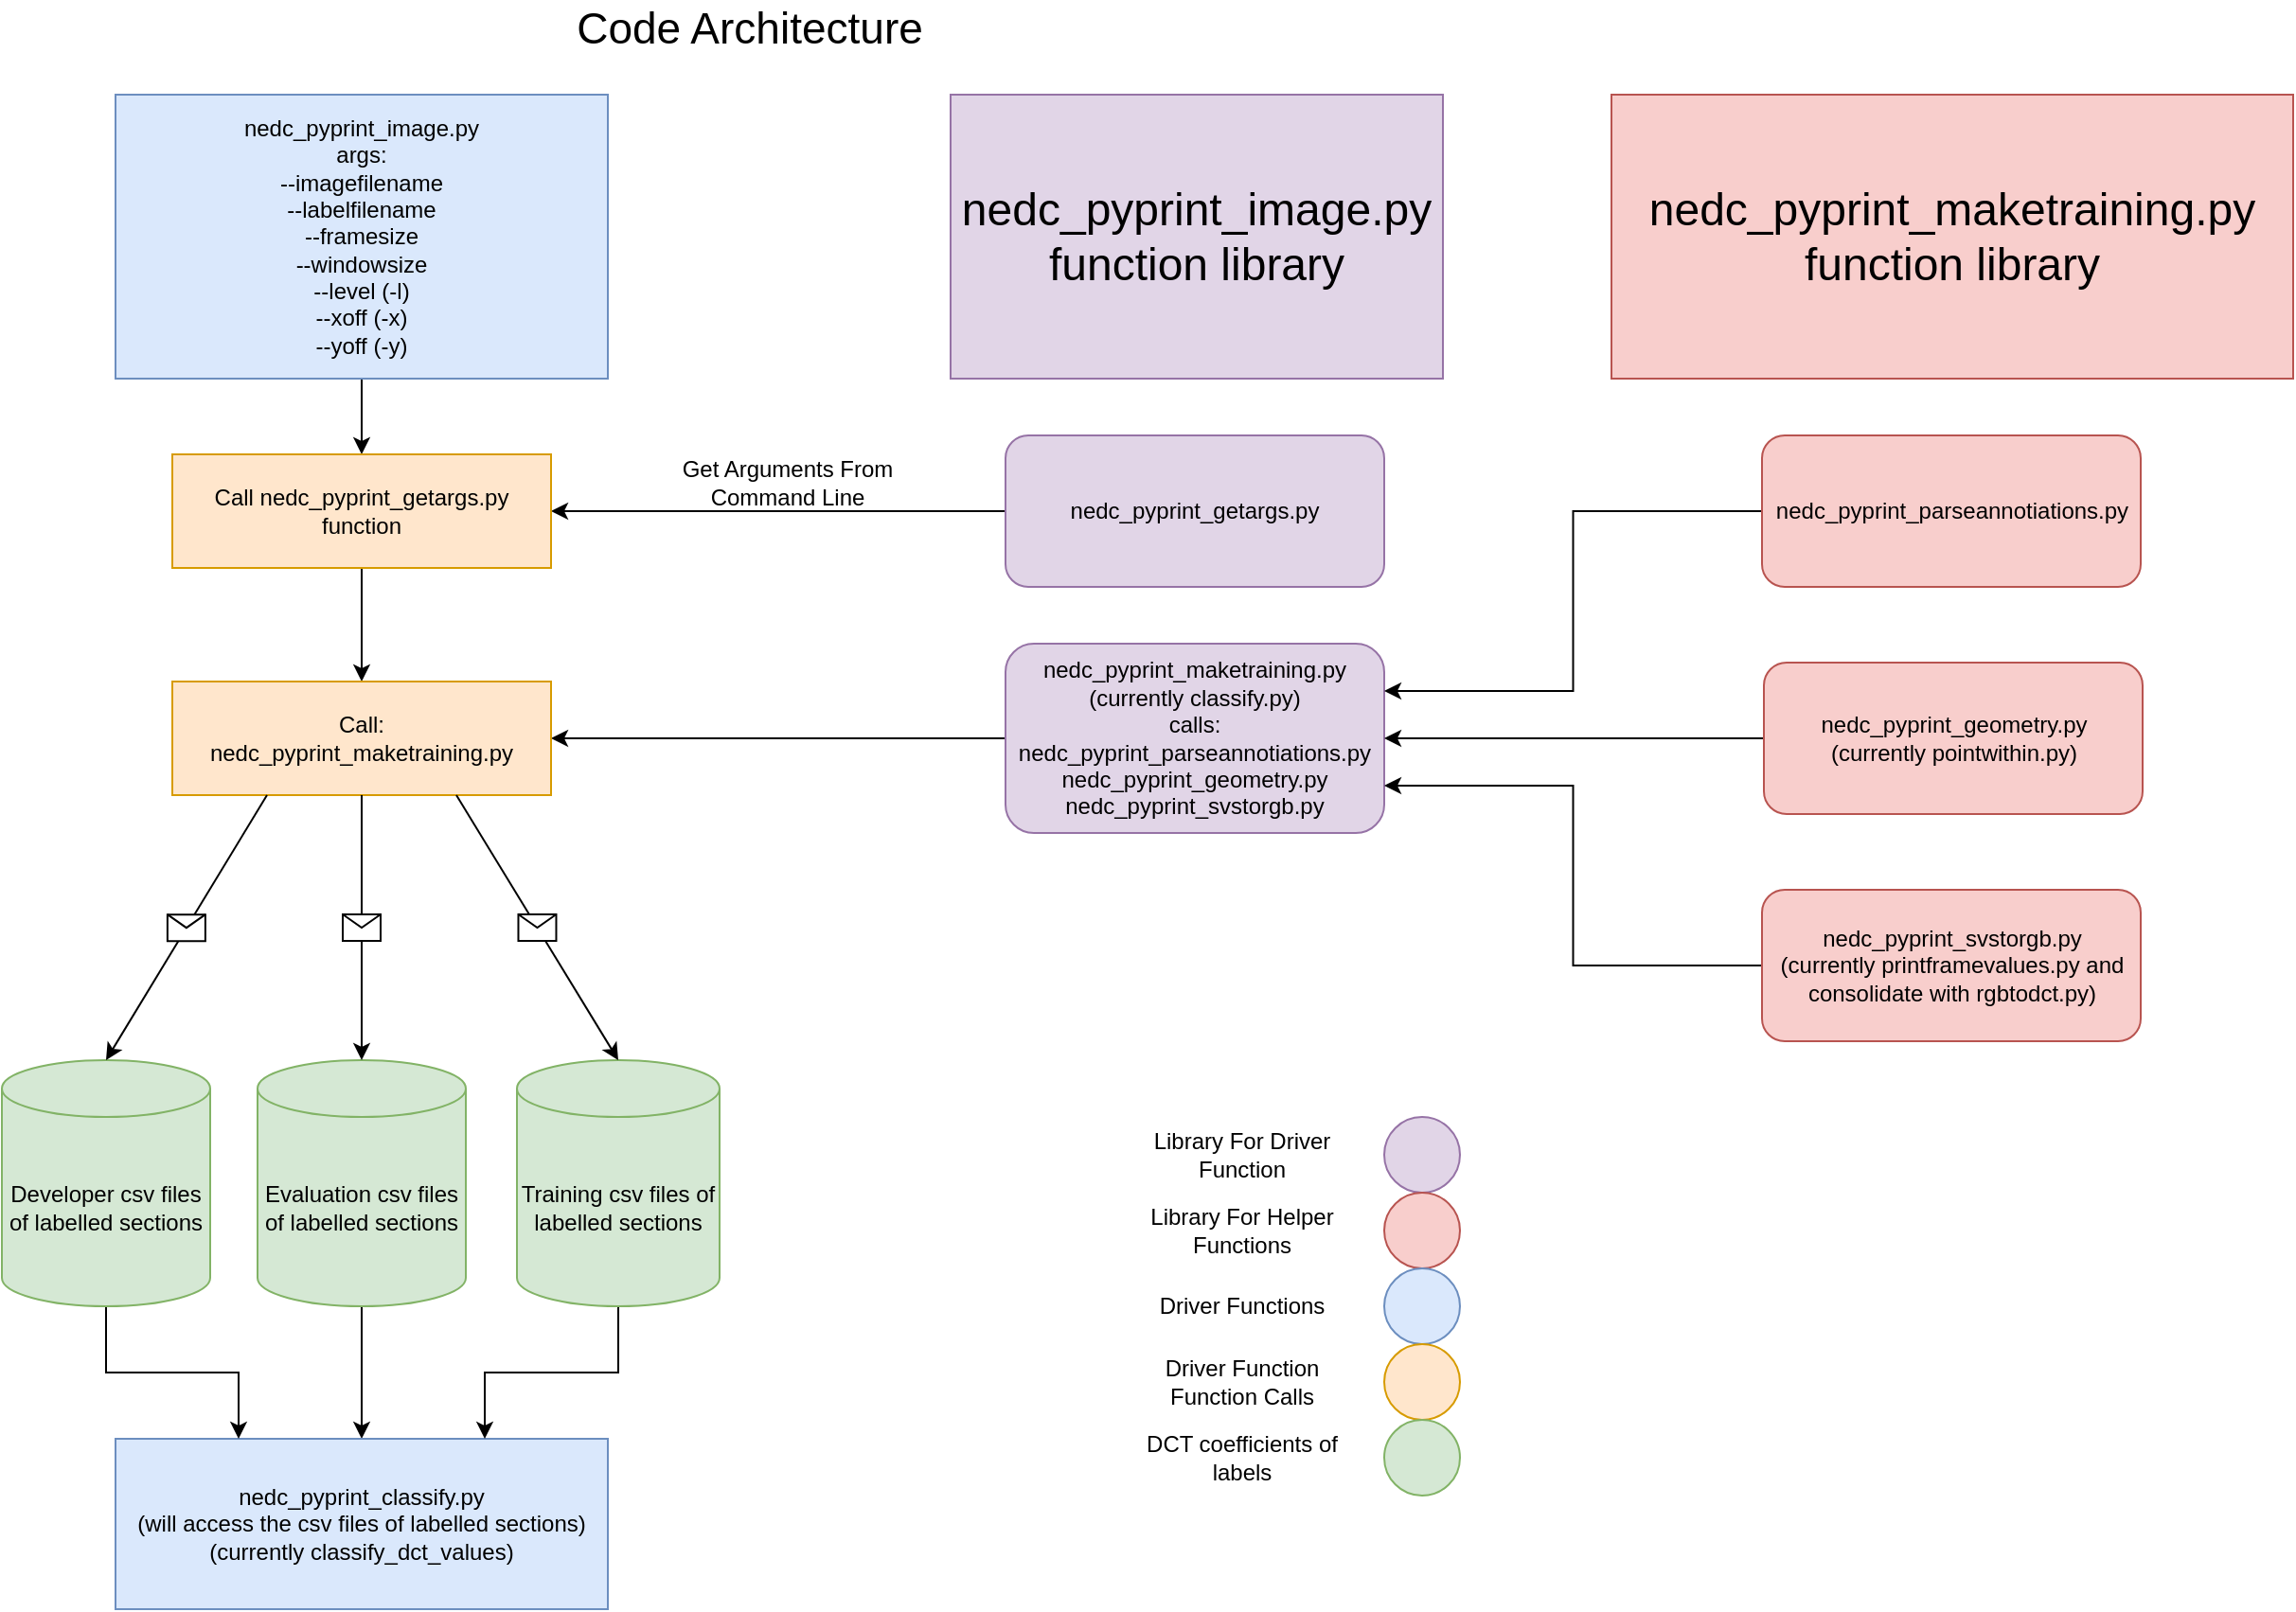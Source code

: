 <mxfile version="24.0.4" type="device">
  <diagram name="Page-1" id="Pn_B5uRz9UyzJfgRzdLi">
    <mxGraphModel dx="1516" dy="937" grid="1" gridSize="10" guides="1" tooltips="1" connect="1" arrows="1" fold="1" page="1" pageScale="1" pageWidth="850" pageHeight="1100" math="0" shadow="0">
      <root>
        <mxCell id="0" />
        <mxCell id="1" parent="0" />
        <mxCell id="R12fR0HURLkSJvz07A9B-2" value="&lt;span style=&quot;font-size: 23px;&quot;&gt;Code Architecture&lt;/span&gt;" style="text;html=1;align=center;verticalAlign=middle;whiteSpace=wrap;rounded=0;" parent="1" vertex="1">
          <mxGeometry x="320" y="10" width="210" height="30" as="geometry" />
        </mxCell>
        <mxCell id="A-Pw-RAtUNQ02SP3cXzz-8" style="edgeStyle=orthogonalEdgeStyle;rounded=0;orthogonalLoop=1;jettySize=auto;html=1;exitX=0.5;exitY=1;exitDx=0;exitDy=0;entryX=0.5;entryY=0;entryDx=0;entryDy=0;" parent="1" source="A-Pw-RAtUNQ02SP3cXzz-1" target="A-Pw-RAtUNQ02SP3cXzz-9" edge="1">
          <mxGeometry relative="1" as="geometry">
            <mxPoint x="220" y="280" as="targetPoint" />
          </mxGeometry>
        </mxCell>
        <mxCell id="A-Pw-RAtUNQ02SP3cXzz-1" value="nedc_pyprint_image.py&lt;div&gt;args:&lt;/div&gt;&lt;div&gt;--imagefilename&lt;/div&gt;&lt;div&gt;--labelfilename&lt;/div&gt;&lt;div&gt;--framesize&lt;/div&gt;&lt;div&gt;--windowsize&lt;/div&gt;&lt;div&gt;--level (-l)&lt;/div&gt;&lt;div&gt;--xoff (-x)&lt;/div&gt;&lt;div&gt;--yoff (-y)&lt;/div&gt;" style="rounded=0;whiteSpace=wrap;html=1;fillColor=#dae8fc;strokeColor=#6c8ebf;" parent="1" vertex="1">
          <mxGeometry x="90" y="60" width="260" height="150" as="geometry" />
        </mxCell>
        <mxCell id="A-Pw-RAtUNQ02SP3cXzz-2" value="&lt;font style=&quot;font-size: 24px;&quot;&gt;nedc_pyprint_image.py&lt;/font&gt;&lt;div&gt;&lt;font style=&quot;font-size: 24px;&quot;&gt;function library&lt;/font&gt;&lt;/div&gt;" style="rounded=0;whiteSpace=wrap;html=1;fillColor=#e1d5e7;strokeColor=#9673a6;" parent="1" vertex="1">
          <mxGeometry x="531" y="60" width="260" height="150" as="geometry" />
        </mxCell>
        <mxCell id="A-Pw-RAtUNQ02SP3cXzz-5" style="edgeStyle=orthogonalEdgeStyle;rounded=0;orthogonalLoop=1;jettySize=auto;html=1;exitX=0;exitY=0.5;exitDx=0;exitDy=0;" parent="1" source="A-Pw-RAtUNQ02SP3cXzz-3" target="A-Pw-RAtUNQ02SP3cXzz-9" edge="1">
          <mxGeometry relative="1" as="geometry">
            <mxPoint x="320" y="280" as="targetPoint" />
          </mxGeometry>
        </mxCell>
        <mxCell id="A-Pw-RAtUNQ02SP3cXzz-3" value="nedc_pyprint_getargs.py" style="rounded=1;whiteSpace=wrap;html=1;fillColor=#e1d5e7;strokeColor=#9673a6;" parent="1" vertex="1">
          <mxGeometry x="560" y="240" width="200" height="80" as="geometry" />
        </mxCell>
        <mxCell id="A-Pw-RAtUNQ02SP3cXzz-7" value="Get Arguments From Command Line" style="text;html=1;align=center;verticalAlign=middle;whiteSpace=wrap;rounded=0;" parent="1" vertex="1">
          <mxGeometry x="370" y="250" width="150" height="30" as="geometry" />
        </mxCell>
        <mxCell id="A-Pw-RAtUNQ02SP3cXzz-13" style="edgeStyle=orthogonalEdgeStyle;rounded=0;orthogonalLoop=1;jettySize=auto;html=1;exitX=0.5;exitY=1;exitDx=0;exitDy=0;entryX=0.5;entryY=0;entryDx=0;entryDy=0;" parent="1" source="A-Pw-RAtUNQ02SP3cXzz-9" target="A-Pw-RAtUNQ02SP3cXzz-12" edge="1">
          <mxGeometry relative="1" as="geometry" />
        </mxCell>
        <mxCell id="A-Pw-RAtUNQ02SP3cXzz-9" value="Call nedc_pyprint_getargs.py function" style="rounded=0;whiteSpace=wrap;html=1;fillColor=#ffe6cc;strokeColor=#d79b00;" parent="1" vertex="1">
          <mxGeometry x="120" y="250" width="200" height="60" as="geometry" />
        </mxCell>
        <mxCell id="A-Pw-RAtUNQ02SP3cXzz-33" style="edgeStyle=orthogonalEdgeStyle;rounded=0;orthogonalLoop=1;jettySize=auto;html=1;exitX=0;exitY=0.5;exitDx=0;exitDy=0;entryX=1;entryY=0.5;entryDx=0;entryDy=0;" parent="1" source="A-Pw-RAtUNQ02SP3cXzz-10" target="A-Pw-RAtUNQ02SP3cXzz-12" edge="1">
          <mxGeometry relative="1" as="geometry">
            <Array as="points">
              <mxPoint x="430" y="400" />
              <mxPoint x="430" y="400" />
            </Array>
          </mxGeometry>
        </mxCell>
        <mxCell id="A-Pw-RAtUNQ02SP3cXzz-10" value="nedc_pyprint_maketraining.py&lt;div&gt;(currently classify.py)&lt;/div&gt;&lt;div&gt;calls:&lt;/div&gt;&lt;div&gt;nedc_pyprint_parseannotiations.py&lt;br&gt;&lt;/div&gt;&lt;div&gt;nedc_pyprint_geometry.py&lt;br&gt;&lt;/div&gt;&lt;div&gt;nedc_pyprint_svstorgb.py&lt;/div&gt;" style="rounded=1;whiteSpace=wrap;html=1;fillColor=#e1d5e7;strokeColor=#9673a6;" parent="1" vertex="1">
          <mxGeometry x="560" y="350" width="200" height="100" as="geometry" />
        </mxCell>
        <mxCell id="A-Pw-RAtUNQ02SP3cXzz-12" value="Call:&lt;div&gt;nedc_pyprint_maketraining.py&lt;/div&gt;" style="rounded=0;whiteSpace=wrap;html=1;fillColor=#ffe6cc;strokeColor=#d79b00;" parent="1" vertex="1">
          <mxGeometry x="120" y="370" width="200" height="60" as="geometry" />
        </mxCell>
        <mxCell id="s8Gx7B9oiF_B--dZA-3K-10" style="edgeStyle=orthogonalEdgeStyle;rounded=0;orthogonalLoop=1;jettySize=auto;html=1;exitX=0;exitY=0.5;exitDx=0;exitDy=0;entryX=1;entryY=0.25;entryDx=0;entryDy=0;" parent="1" source="A-Pw-RAtUNQ02SP3cXzz-14" target="A-Pw-RAtUNQ02SP3cXzz-10" edge="1">
          <mxGeometry relative="1" as="geometry" />
        </mxCell>
        <mxCell id="A-Pw-RAtUNQ02SP3cXzz-14" value="nedc_pyprint_parseannotiations.py" style="rounded=1;whiteSpace=wrap;html=1;fillColor=#f8cecc;strokeColor=#b85450;" parent="1" vertex="1">
          <mxGeometry x="959.5" y="240" width="200" height="80" as="geometry" />
        </mxCell>
        <mxCell id="s8Gx7B9oiF_B--dZA-3K-9" style="edgeStyle=orthogonalEdgeStyle;rounded=0;orthogonalLoop=1;jettySize=auto;html=1;exitX=0;exitY=0.5;exitDx=0;exitDy=0;" parent="1" source="A-Pw-RAtUNQ02SP3cXzz-19" target="A-Pw-RAtUNQ02SP3cXzz-10" edge="1">
          <mxGeometry relative="1" as="geometry" />
        </mxCell>
        <mxCell id="A-Pw-RAtUNQ02SP3cXzz-19" value="nedc_pyprint_geometry.py&lt;div&gt;(currently pointwithin.py)&lt;/div&gt;" style="rounded=1;whiteSpace=wrap;html=1;fillColor=#f8cecc;strokeColor=#b85450;" parent="1" vertex="1">
          <mxGeometry x="960.5" y="360" width="200" height="80" as="geometry" />
        </mxCell>
        <mxCell id="s8Gx7B9oiF_B--dZA-3K-8" style="edgeStyle=orthogonalEdgeStyle;rounded=0;orthogonalLoop=1;jettySize=auto;html=1;exitX=0;exitY=0.5;exitDx=0;exitDy=0;entryX=1;entryY=0.75;entryDx=0;entryDy=0;" parent="1" source="A-Pw-RAtUNQ02SP3cXzz-21" target="A-Pw-RAtUNQ02SP3cXzz-10" edge="1">
          <mxGeometry relative="1" as="geometry" />
        </mxCell>
        <mxCell id="A-Pw-RAtUNQ02SP3cXzz-21" value="nedc_pyprint_svstorgb.py&lt;div&gt;(currently printframevalues.py and consolidate with rgbtodct.py)&lt;/div&gt;" style="rounded=1;whiteSpace=wrap;html=1;fillColor=#f8cecc;strokeColor=#b85450;" parent="1" vertex="1">
          <mxGeometry x="959.5" y="480" width="200" height="80" as="geometry" />
        </mxCell>
        <mxCell id="s8Gx7B9oiF_B--dZA-3K-17" style="edgeStyle=orthogonalEdgeStyle;rounded=0;orthogonalLoop=1;jettySize=auto;html=1;exitX=0.5;exitY=1;exitDx=0;exitDy=0;exitPerimeter=0;entryX=0.5;entryY=0;entryDx=0;entryDy=0;" parent="1" source="A-Pw-RAtUNQ02SP3cXzz-31" target="s8Gx7B9oiF_B--dZA-3K-16" edge="1">
          <mxGeometry relative="1" as="geometry" />
        </mxCell>
        <mxCell id="A-Pw-RAtUNQ02SP3cXzz-31" value="Evaluation csv files of labelled sections" style="shape=cylinder3;whiteSpace=wrap;html=1;boundedLbl=1;backgroundOutline=1;size=15;fillColor=#d5e8d4;strokeColor=#82b366;" parent="1" vertex="1">
          <mxGeometry x="165" y="570" width="110" height="130" as="geometry" />
        </mxCell>
        <mxCell id="A-Pw-RAtUNQ02SP3cXzz-45" value="" style="endArrow=classic;html=1;rounded=0;exitX=0.5;exitY=1;exitDx=0;exitDy=0;entryX=0.5;entryY=0;entryDx=0;entryDy=0;entryPerimeter=0;" parent="1" source="A-Pw-RAtUNQ02SP3cXzz-12" target="A-Pw-RAtUNQ02SP3cXzz-31" edge="1">
          <mxGeometry relative="1" as="geometry">
            <mxPoint x="310" y="460" as="sourcePoint" />
            <mxPoint x="410" y="460" as="targetPoint" />
          </mxGeometry>
        </mxCell>
        <mxCell id="A-Pw-RAtUNQ02SP3cXzz-46" value="" style="shape=message;html=1;outlineConnect=0;" parent="A-Pw-RAtUNQ02SP3cXzz-45" vertex="1">
          <mxGeometry width="20" height="14" relative="1" as="geometry">
            <mxPoint x="-10" y="-7" as="offset" />
          </mxGeometry>
        </mxCell>
        <mxCell id="s8Gx7B9oiF_B--dZA-3K-11" value="&lt;font style=&quot;font-size: 24px;&quot;&gt;nedc_pyprint_maketraining.py&lt;/font&gt;&lt;div&gt;&lt;font style=&quot;font-size: 24px;&quot;&gt;function library&lt;/font&gt;&lt;/div&gt;" style="rounded=0;whiteSpace=wrap;html=1;fillColor=#f8cecc;strokeColor=#b85450;" parent="1" vertex="1">
          <mxGeometry x="880" y="60" width="360" height="150" as="geometry" />
        </mxCell>
        <mxCell id="s8Gx7B9oiF_B--dZA-3K-16" value="nedc_pyprint_classify.py&lt;div&gt;(will access the csv files of labelled sections)&lt;br&gt;&lt;div&gt;(currently classify_dct_values)&lt;/div&gt;&lt;/div&gt;" style="rounded=0;whiteSpace=wrap;html=1;fillColor=#dae8fc;strokeColor=#6c8ebf;" parent="1" vertex="1">
          <mxGeometry x="90" y="770" width="260" height="90" as="geometry" />
        </mxCell>
        <mxCell id="s8Gx7B9oiF_B--dZA-3K-25" style="edgeStyle=orthogonalEdgeStyle;rounded=0;orthogonalLoop=1;jettySize=auto;html=1;exitX=0.5;exitY=1;exitDx=0;exitDy=0;exitPerimeter=0;entryX=0.25;entryY=0;entryDx=0;entryDy=0;" parent="1" source="s8Gx7B9oiF_B--dZA-3K-18" target="s8Gx7B9oiF_B--dZA-3K-16" edge="1">
          <mxGeometry relative="1" as="geometry" />
        </mxCell>
        <mxCell id="s8Gx7B9oiF_B--dZA-3K-18" value="Developer csv files of labelled sections" style="shape=cylinder3;whiteSpace=wrap;html=1;boundedLbl=1;backgroundOutline=1;size=15;fillColor=#d5e8d4;strokeColor=#82b366;" parent="1" vertex="1">
          <mxGeometry x="30" y="570" width="110" height="130" as="geometry" />
        </mxCell>
        <mxCell id="s8Gx7B9oiF_B--dZA-3K-24" style="edgeStyle=orthogonalEdgeStyle;rounded=0;orthogonalLoop=1;jettySize=auto;html=1;exitX=0.5;exitY=1;exitDx=0;exitDy=0;exitPerimeter=0;entryX=0.75;entryY=0;entryDx=0;entryDy=0;" parent="1" source="s8Gx7B9oiF_B--dZA-3K-19" target="s8Gx7B9oiF_B--dZA-3K-16" edge="1">
          <mxGeometry relative="1" as="geometry" />
        </mxCell>
        <mxCell id="s8Gx7B9oiF_B--dZA-3K-19" value="Training csv files of labelled sections" style="shape=cylinder3;whiteSpace=wrap;html=1;boundedLbl=1;backgroundOutline=1;size=15;fillColor=#d5e8d4;strokeColor=#82b366;" parent="1" vertex="1">
          <mxGeometry x="302" y="570" width="107" height="130" as="geometry" />
        </mxCell>
        <mxCell id="s8Gx7B9oiF_B--dZA-3K-20" value="" style="endArrow=classic;html=1;rounded=0;exitX=0.25;exitY=1;exitDx=0;exitDy=0;entryX=0.5;entryY=0;entryDx=0;entryDy=0;entryPerimeter=0;" parent="1" source="A-Pw-RAtUNQ02SP3cXzz-12" target="s8Gx7B9oiF_B--dZA-3K-18" edge="1">
          <mxGeometry relative="1" as="geometry">
            <mxPoint x="230" y="440" as="sourcePoint" />
            <mxPoint x="230" y="580" as="targetPoint" />
          </mxGeometry>
        </mxCell>
        <mxCell id="s8Gx7B9oiF_B--dZA-3K-21" value="" style="shape=message;html=1;outlineConnect=0;" parent="s8Gx7B9oiF_B--dZA-3K-20" vertex="1">
          <mxGeometry width="20" height="14" relative="1" as="geometry">
            <mxPoint x="-10" y="-7" as="offset" />
          </mxGeometry>
        </mxCell>
        <mxCell id="s8Gx7B9oiF_B--dZA-3K-22" value="" style="endArrow=classic;html=1;rounded=0;exitX=0.75;exitY=1;exitDx=0;exitDy=0;entryX=0.5;entryY=0;entryDx=0;entryDy=0;entryPerimeter=0;" parent="1" source="A-Pw-RAtUNQ02SP3cXzz-12" target="s8Gx7B9oiF_B--dZA-3K-19" edge="1">
          <mxGeometry relative="1" as="geometry">
            <mxPoint x="230" y="440" as="sourcePoint" />
            <mxPoint x="230" y="580" as="targetPoint" />
          </mxGeometry>
        </mxCell>
        <mxCell id="s8Gx7B9oiF_B--dZA-3K-23" value="" style="shape=message;html=1;outlineConnect=0;" parent="s8Gx7B9oiF_B--dZA-3K-22" vertex="1">
          <mxGeometry width="20" height="14" relative="1" as="geometry">
            <mxPoint x="-10" y="-7" as="offset" />
          </mxGeometry>
        </mxCell>
        <mxCell id="ycFjvRjC_NH6a-fsogox-1" value="Library For Driver Function" style="text;html=1;align=center;verticalAlign=middle;whiteSpace=wrap;rounded=0;" vertex="1" parent="1">
          <mxGeometry x="620" y="605" width="130" height="30" as="geometry" />
        </mxCell>
        <mxCell id="ycFjvRjC_NH6a-fsogox-2" value="Library For Helper Functions" style="text;html=1;align=center;verticalAlign=middle;whiteSpace=wrap;rounded=0;" vertex="1" parent="1">
          <mxGeometry x="620" y="645" width="130" height="30" as="geometry" />
        </mxCell>
        <mxCell id="ycFjvRjC_NH6a-fsogox-3" value="Driver Functions" style="text;html=1;align=center;verticalAlign=middle;whiteSpace=wrap;rounded=0;" vertex="1" parent="1">
          <mxGeometry x="620" y="685" width="130" height="30" as="geometry" />
        </mxCell>
        <mxCell id="ycFjvRjC_NH6a-fsogox-4" value="Driver Function Function Calls" style="text;html=1;align=center;verticalAlign=middle;whiteSpace=wrap;rounded=0;" vertex="1" parent="1">
          <mxGeometry x="620" y="725" width="130" height="30" as="geometry" />
        </mxCell>
        <mxCell id="ycFjvRjC_NH6a-fsogox-5" value="DCT coefficients of labels" style="text;html=1;align=center;verticalAlign=middle;whiteSpace=wrap;rounded=0;" vertex="1" parent="1">
          <mxGeometry x="620" y="765" width="130" height="30" as="geometry" />
        </mxCell>
        <mxCell id="ycFjvRjC_NH6a-fsogox-6" value="" style="ellipse;whiteSpace=wrap;html=1;fillColor=#e1d5e7;strokeColor=#9673a6;" vertex="1" parent="1">
          <mxGeometry x="760" y="600" width="40" height="40" as="geometry" />
        </mxCell>
        <mxCell id="ycFjvRjC_NH6a-fsogox-7" value="" style="ellipse;whiteSpace=wrap;html=1;fillColor=#f8cecc;strokeColor=#b85450;" vertex="1" parent="1">
          <mxGeometry x="760" y="640" width="40" height="40" as="geometry" />
        </mxCell>
        <mxCell id="ycFjvRjC_NH6a-fsogox-8" value="" style="ellipse;whiteSpace=wrap;html=1;fillColor=#dae8fc;strokeColor=#6c8ebf;" vertex="1" parent="1">
          <mxGeometry x="760" y="680" width="40" height="40" as="geometry" />
        </mxCell>
        <mxCell id="ycFjvRjC_NH6a-fsogox-10" value="" style="ellipse;whiteSpace=wrap;html=1;fillColor=#ffe6cc;strokeColor=#d79b00;" vertex="1" parent="1">
          <mxGeometry x="760" y="720" width="40" height="40" as="geometry" />
        </mxCell>
        <mxCell id="ycFjvRjC_NH6a-fsogox-11" value="" style="ellipse;whiteSpace=wrap;html=1;fillColor=#d5e8d4;strokeColor=#82b366;" vertex="1" parent="1">
          <mxGeometry x="760" y="760" width="40" height="40" as="geometry" />
        </mxCell>
      </root>
    </mxGraphModel>
  </diagram>
</mxfile>
